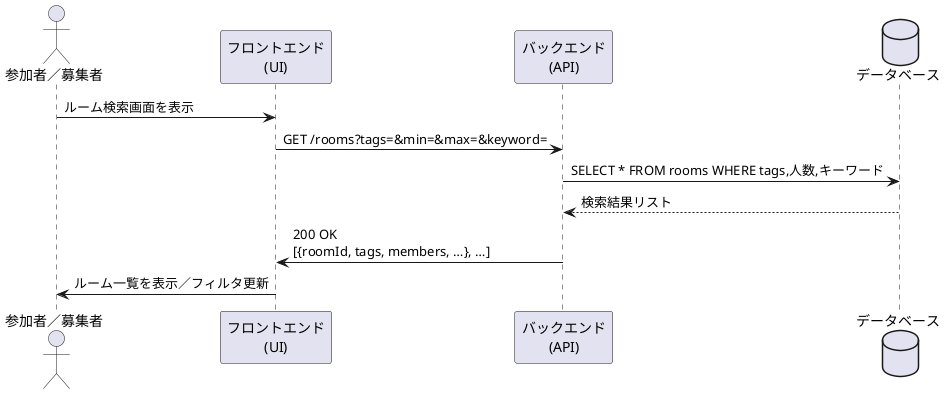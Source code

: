 @startuml
actor "参加者／募集者" as User
participant "フロントエンド\n(UI)" as Frontend
participant "バックエンド\n(API)"   as Backend
database "データベース"            as DB

User -> Frontend : ルーム検索画面を表示
Frontend -> Backend : GET /rooms?tags=&min=&max=&keyword=
Backend -> DB : SELECT * FROM rooms WHERE tags,人数,キーワード
DB --> Backend : 検索結果リスト
Backend -> Frontend : 200 OK\n[{roomId, tags, members, …}, …]
Frontend -> User : ルーム一覧を表示／フィルタ更新

@enduml
